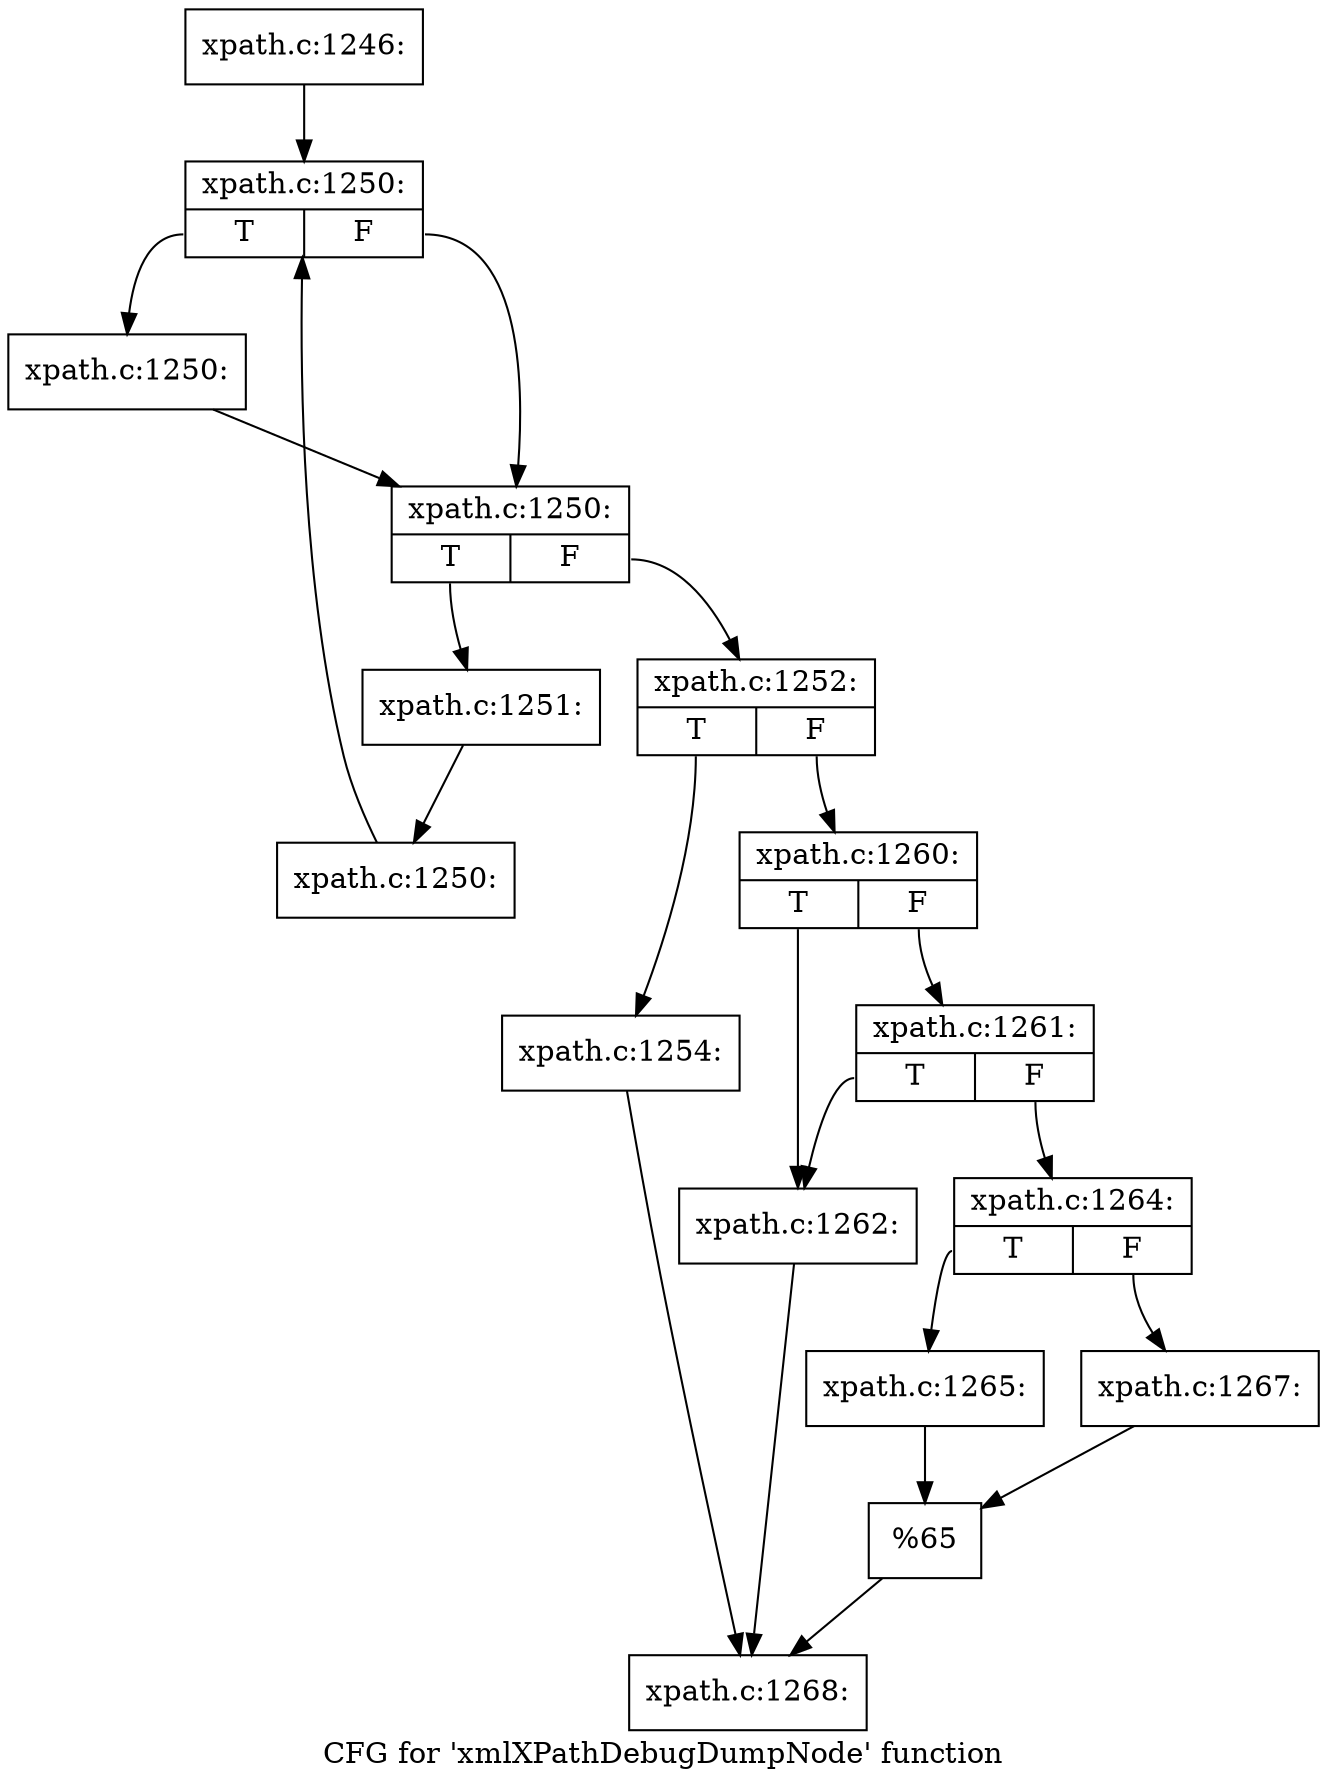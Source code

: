 digraph "CFG for 'xmlXPathDebugDumpNode' function" {
	label="CFG for 'xmlXPathDebugDumpNode' function";

	Node0x49195f0 [shape=record,label="{xpath.c:1246:}"];
	Node0x49195f0 -> Node0x4d2a700;
	Node0x4d2a700 [shape=record,label="{xpath.c:1250:|{<s0>T|<s1>F}}"];
	Node0x4d2a700:s0 -> Node0x4d2aae0;
	Node0x4d2a700:s1 -> Node0x4d2aa90;
	Node0x4d2aae0 [shape=record,label="{xpath.c:1250:}"];
	Node0x4d2aae0 -> Node0x4d2aa90;
	Node0x4d2aa90 [shape=record,label="{xpath.c:1250:|{<s0>T|<s1>F}}"];
	Node0x4d2aa90:s0 -> Node0x4d2a9e0;
	Node0x4d2aa90:s1 -> Node0x4d2a600;
	Node0x4d2a9e0 [shape=record,label="{xpath.c:1251:}"];
	Node0x4d2a9e0 -> Node0x4d2a950;
	Node0x4d2a950 [shape=record,label="{xpath.c:1250:}"];
	Node0x4d2a950 -> Node0x4d2a700;
	Node0x4d2a600 [shape=record,label="{xpath.c:1252:|{<s0>T|<s1>F}}"];
	Node0x4d2a600:s0 -> Node0x4d2c280;
	Node0x4d2a600:s1 -> Node0x4d2c2d0;
	Node0x4d2c280 [shape=record,label="{xpath.c:1254:}"];
	Node0x4d2c280 -> Node0x4d2cbb0;
	Node0x4d2c2d0 [shape=record,label="{xpath.c:1260:|{<s0>T|<s1>F}}"];
	Node0x4d2c2d0:s0 -> Node0x4d2cb60;
	Node0x4d2c2d0:s1 -> Node0x4d2cc50;
	Node0x4d2cc50 [shape=record,label="{xpath.c:1261:|{<s0>T|<s1>F}}"];
	Node0x4d2cc50:s0 -> Node0x4d2cb60;
	Node0x4d2cc50:s1 -> Node0x4d2cc00;
	Node0x4d2cb60 [shape=record,label="{xpath.c:1262:}"];
	Node0x4d2cb60 -> Node0x4d2cbb0;
	Node0x4d2cc00 [shape=record,label="{xpath.c:1264:|{<s0>T|<s1>F}}"];
	Node0x4d2cc00:s0 -> Node0x4d2da80;
	Node0x4d2cc00:s1 -> Node0x4d2db20;
	Node0x4d2da80 [shape=record,label="{xpath.c:1265:}"];
	Node0x4d2da80 -> Node0x4d2dad0;
	Node0x4d2db20 [shape=record,label="{xpath.c:1267:}"];
	Node0x4d2db20 -> Node0x4d2dad0;
	Node0x4d2dad0 [shape=record,label="{%65}"];
	Node0x4d2dad0 -> Node0x4d2cbb0;
	Node0x4d2cbb0 [shape=record,label="{xpath.c:1268:}"];
}
